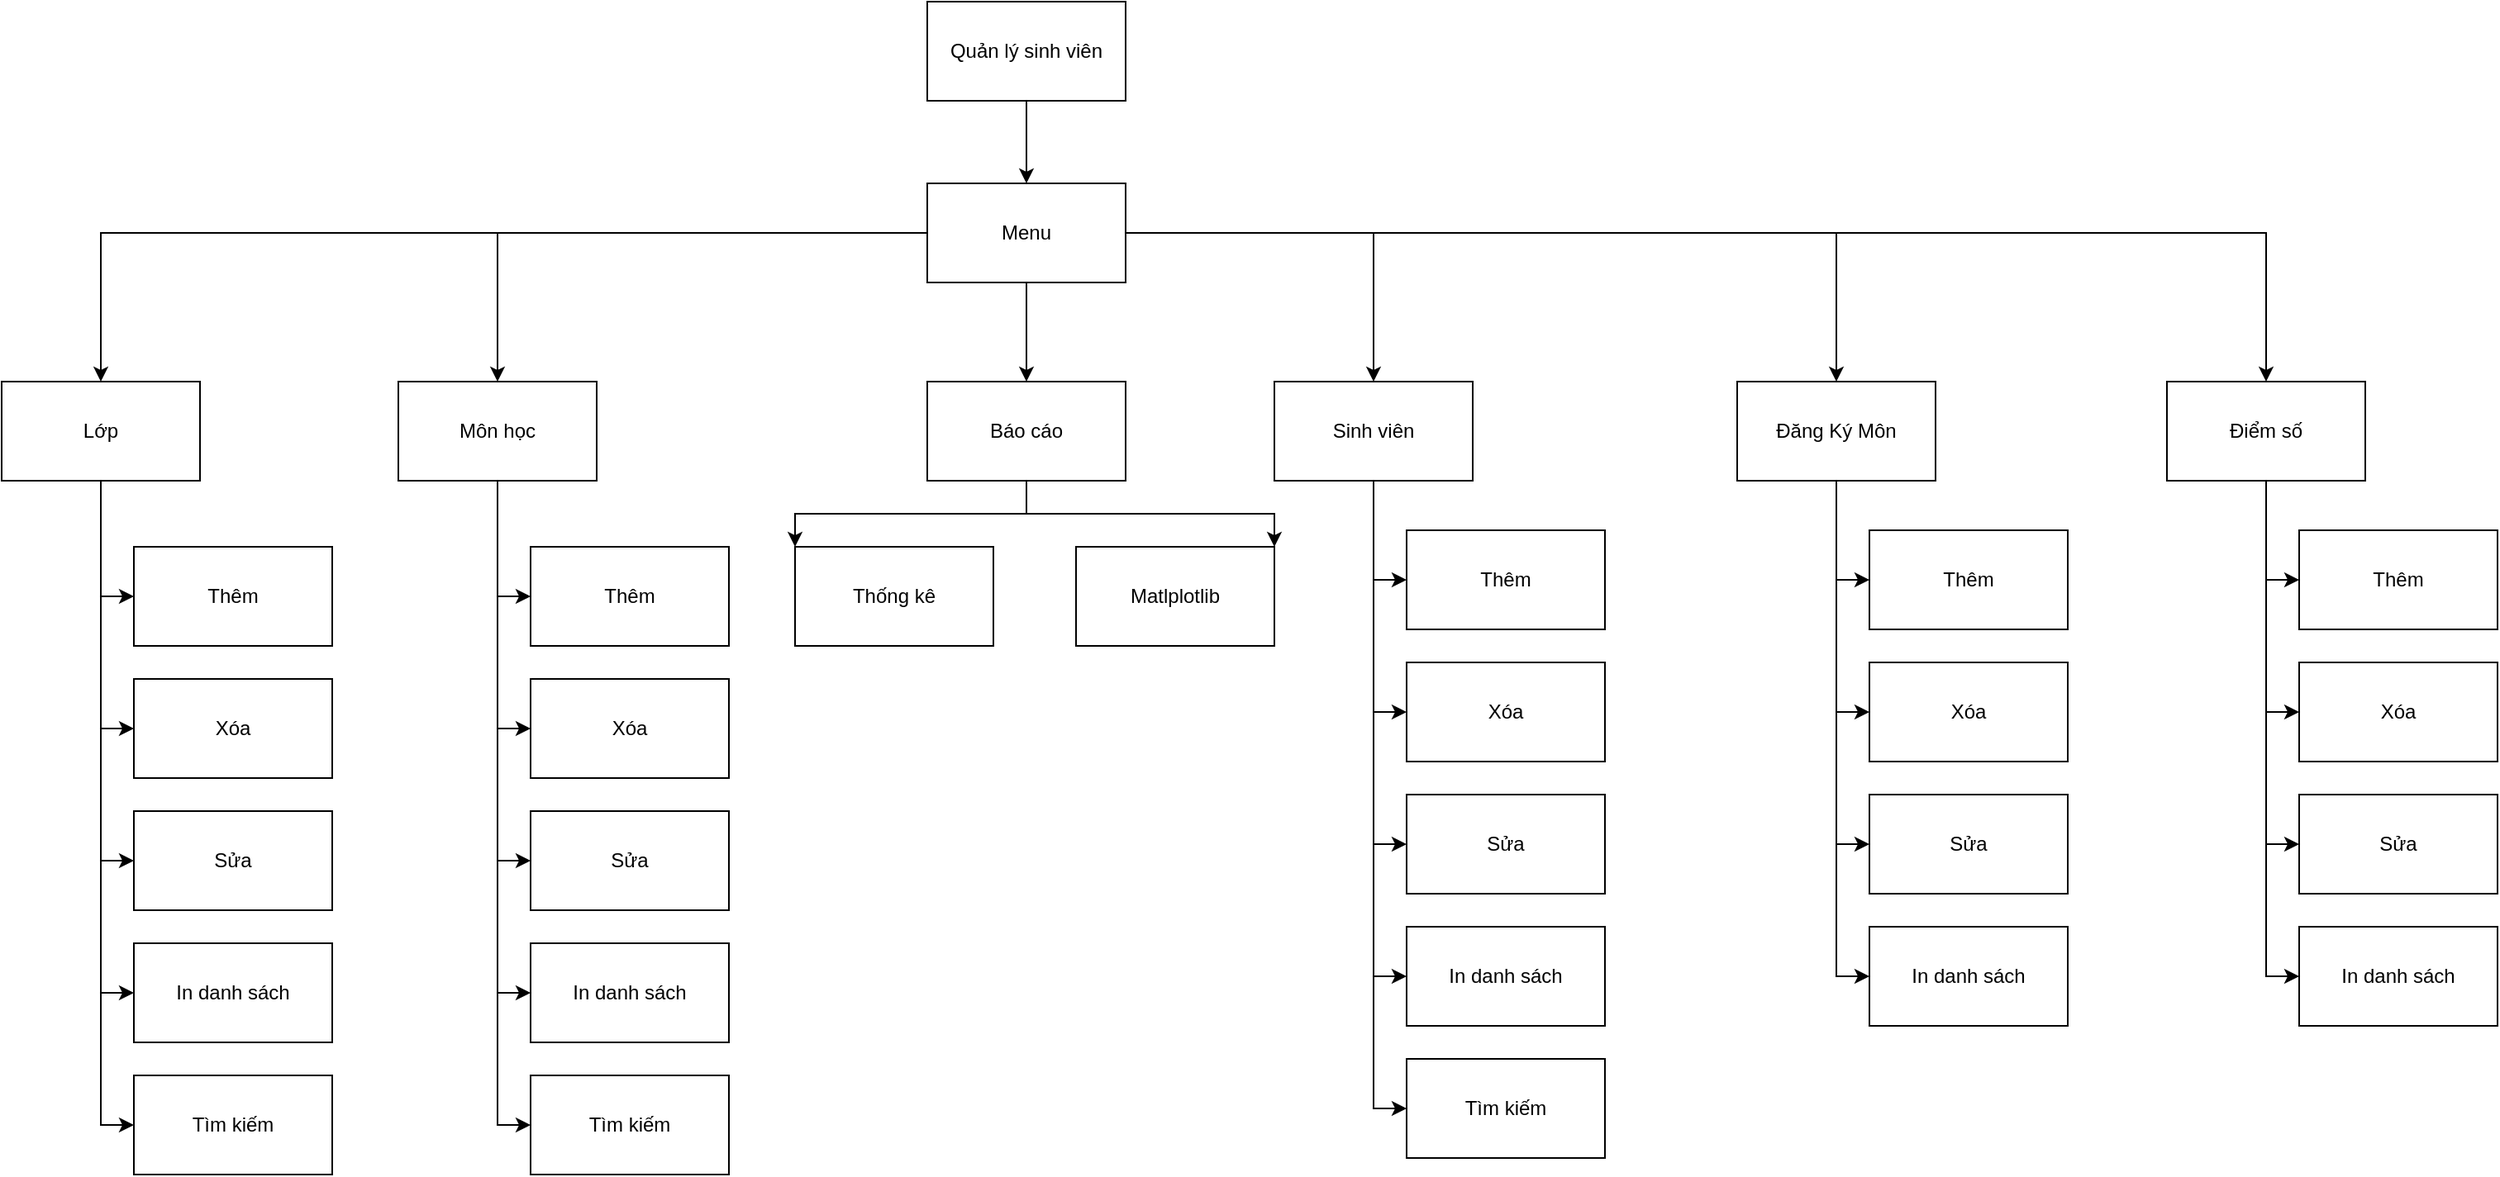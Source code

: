 <mxfile version="21.2.1" type="device">
  <diagram name="Page-1" id="wdFTNs8ALIOl7Ynh_IPu">
    <mxGraphModel dx="2693" dy="750" grid="1" gridSize="10" guides="1" tooltips="1" connect="1" arrows="1" fold="1" page="1" pageScale="1" pageWidth="850" pageHeight="1100" math="0" shadow="0">
      <root>
        <mxCell id="0" />
        <mxCell id="1" parent="0" />
        <mxCell id="gOiIt8fCFuu5Qc88_Txi-9" style="edgeStyle=orthogonalEdgeStyle;rounded=0;orthogonalLoop=1;jettySize=auto;html=1;entryX=0.5;entryY=0;entryDx=0;entryDy=0;" edge="1" parent="1" source="gOiIt8fCFuu5Qc88_Txi-2" target="gOiIt8fCFuu5Qc88_Txi-3">
          <mxGeometry relative="1" as="geometry" />
        </mxCell>
        <mxCell id="gOiIt8fCFuu5Qc88_Txi-2" value="Quản lý sinh viên" style="rounded=0;whiteSpace=wrap;html=1;" vertex="1" parent="1">
          <mxGeometry x="330" y="150" width="120" height="60" as="geometry" />
        </mxCell>
        <mxCell id="gOiIt8fCFuu5Qc88_Txi-10" style="edgeStyle=orthogonalEdgeStyle;rounded=0;orthogonalLoop=1;jettySize=auto;html=1;entryX=0.5;entryY=0;entryDx=0;entryDy=0;" edge="1" parent="1" source="gOiIt8fCFuu5Qc88_Txi-3" target="gOiIt8fCFuu5Qc88_Txi-4">
          <mxGeometry relative="1" as="geometry">
            <mxPoint x="240" y="370" as="targetPoint" />
          </mxGeometry>
        </mxCell>
        <mxCell id="gOiIt8fCFuu5Qc88_Txi-11" style="edgeStyle=orthogonalEdgeStyle;rounded=0;orthogonalLoop=1;jettySize=auto;html=1;entryX=0.5;entryY=0;entryDx=0;entryDy=0;" edge="1" parent="1" source="gOiIt8fCFuu5Qc88_Txi-3" target="gOiIt8fCFuu5Qc88_Txi-5">
          <mxGeometry relative="1" as="geometry" />
        </mxCell>
        <mxCell id="gOiIt8fCFuu5Qc88_Txi-12" style="edgeStyle=orthogonalEdgeStyle;rounded=0;orthogonalLoop=1;jettySize=auto;html=1;" edge="1" parent="1" source="gOiIt8fCFuu5Qc88_Txi-3" target="gOiIt8fCFuu5Qc88_Txi-6">
          <mxGeometry relative="1" as="geometry" />
        </mxCell>
        <mxCell id="gOiIt8fCFuu5Qc88_Txi-13" style="edgeStyle=orthogonalEdgeStyle;rounded=0;orthogonalLoop=1;jettySize=auto;html=1;entryX=0.5;entryY=0;entryDx=0;entryDy=0;" edge="1" parent="1" source="gOiIt8fCFuu5Qc88_Txi-3" target="gOiIt8fCFuu5Qc88_Txi-7">
          <mxGeometry relative="1" as="geometry" />
        </mxCell>
        <mxCell id="gOiIt8fCFuu5Qc88_Txi-14" style="edgeStyle=orthogonalEdgeStyle;rounded=0;orthogonalLoop=1;jettySize=auto;html=1;" edge="1" parent="1" source="gOiIt8fCFuu5Qc88_Txi-3" target="gOiIt8fCFuu5Qc88_Txi-8">
          <mxGeometry relative="1" as="geometry" />
        </mxCell>
        <mxCell id="gOiIt8fCFuu5Qc88_Txi-71" style="edgeStyle=orthogonalEdgeStyle;rounded=0;orthogonalLoop=1;jettySize=auto;html=1;entryX=0.5;entryY=0;entryDx=0;entryDy=0;" edge="1" parent="1" source="gOiIt8fCFuu5Qc88_Txi-3" target="gOiIt8fCFuu5Qc88_Txi-69">
          <mxGeometry relative="1" as="geometry" />
        </mxCell>
        <mxCell id="gOiIt8fCFuu5Qc88_Txi-3" value="Menu" style="rounded=0;whiteSpace=wrap;html=1;" vertex="1" parent="1">
          <mxGeometry x="330" y="260" width="120" height="60" as="geometry" />
        </mxCell>
        <mxCell id="gOiIt8fCFuu5Qc88_Txi-42" style="edgeStyle=orthogonalEdgeStyle;rounded=0;orthogonalLoop=1;jettySize=auto;html=1;entryX=0;entryY=0.5;entryDx=0;entryDy=0;" edge="1" parent="1" source="gOiIt8fCFuu5Qc88_Txi-4" target="gOiIt8fCFuu5Qc88_Txi-19">
          <mxGeometry relative="1" as="geometry" />
        </mxCell>
        <mxCell id="gOiIt8fCFuu5Qc88_Txi-43" style="edgeStyle=orthogonalEdgeStyle;rounded=0;orthogonalLoop=1;jettySize=auto;html=1;entryX=0;entryY=0.5;entryDx=0;entryDy=0;" edge="1" parent="1" source="gOiIt8fCFuu5Qc88_Txi-4" target="gOiIt8fCFuu5Qc88_Txi-20">
          <mxGeometry relative="1" as="geometry" />
        </mxCell>
        <mxCell id="gOiIt8fCFuu5Qc88_Txi-44" style="edgeStyle=orthogonalEdgeStyle;rounded=0;orthogonalLoop=1;jettySize=auto;html=1;entryX=0;entryY=0.5;entryDx=0;entryDy=0;" edge="1" parent="1" source="gOiIt8fCFuu5Qc88_Txi-4" target="gOiIt8fCFuu5Qc88_Txi-21">
          <mxGeometry relative="1" as="geometry" />
        </mxCell>
        <mxCell id="gOiIt8fCFuu5Qc88_Txi-50" style="edgeStyle=orthogonalEdgeStyle;rounded=0;orthogonalLoop=1;jettySize=auto;html=1;entryX=0;entryY=0.5;entryDx=0;entryDy=0;" edge="1" parent="1" source="gOiIt8fCFuu5Qc88_Txi-4" target="gOiIt8fCFuu5Qc88_Txi-22">
          <mxGeometry relative="1" as="geometry" />
        </mxCell>
        <mxCell id="gOiIt8fCFuu5Qc88_Txi-67" style="edgeStyle=orthogonalEdgeStyle;rounded=0;orthogonalLoop=1;jettySize=auto;html=1;entryX=0;entryY=0.5;entryDx=0;entryDy=0;" edge="1" parent="1" source="gOiIt8fCFuu5Qc88_Txi-4" target="gOiIt8fCFuu5Qc88_Txi-64">
          <mxGeometry relative="1" as="geometry" />
        </mxCell>
        <mxCell id="gOiIt8fCFuu5Qc88_Txi-4" value="Môn học" style="rounded=0;whiteSpace=wrap;html=1;" vertex="1" parent="1">
          <mxGeometry x="10" y="380" width="120" height="60" as="geometry" />
        </mxCell>
        <mxCell id="gOiIt8fCFuu5Qc88_Txi-46" style="edgeStyle=orthogonalEdgeStyle;rounded=0;orthogonalLoop=1;jettySize=auto;html=1;entryX=0;entryY=0.5;entryDx=0;entryDy=0;" edge="1" parent="1" source="gOiIt8fCFuu5Qc88_Txi-5" target="gOiIt8fCFuu5Qc88_Txi-15">
          <mxGeometry relative="1" as="geometry" />
        </mxCell>
        <mxCell id="gOiIt8fCFuu5Qc88_Txi-47" style="edgeStyle=orthogonalEdgeStyle;rounded=0;orthogonalLoop=1;jettySize=auto;html=1;entryX=0;entryY=0.5;entryDx=0;entryDy=0;" edge="1" parent="1" source="gOiIt8fCFuu5Qc88_Txi-5" target="gOiIt8fCFuu5Qc88_Txi-16">
          <mxGeometry relative="1" as="geometry" />
        </mxCell>
        <mxCell id="gOiIt8fCFuu5Qc88_Txi-48" style="edgeStyle=orthogonalEdgeStyle;rounded=0;orthogonalLoop=1;jettySize=auto;html=1;entryX=0;entryY=0.5;entryDx=0;entryDy=0;" edge="1" parent="1" source="gOiIt8fCFuu5Qc88_Txi-5" target="gOiIt8fCFuu5Qc88_Txi-17">
          <mxGeometry relative="1" as="geometry" />
        </mxCell>
        <mxCell id="gOiIt8fCFuu5Qc88_Txi-49" style="edgeStyle=orthogonalEdgeStyle;rounded=0;orthogonalLoop=1;jettySize=auto;html=1;entryX=0;entryY=0.5;entryDx=0;entryDy=0;" edge="1" parent="1" source="gOiIt8fCFuu5Qc88_Txi-5" target="gOiIt8fCFuu5Qc88_Txi-18">
          <mxGeometry relative="1" as="geometry" />
        </mxCell>
        <mxCell id="gOiIt8fCFuu5Qc88_Txi-66" style="edgeStyle=orthogonalEdgeStyle;rounded=0;orthogonalLoop=1;jettySize=auto;html=1;entryX=0;entryY=0.5;entryDx=0;entryDy=0;" edge="1" parent="1" source="gOiIt8fCFuu5Qc88_Txi-5" target="gOiIt8fCFuu5Qc88_Txi-63">
          <mxGeometry relative="1" as="geometry" />
        </mxCell>
        <mxCell id="gOiIt8fCFuu5Qc88_Txi-5" value="Lớp" style="rounded=0;whiteSpace=wrap;html=1;" vertex="1" parent="1">
          <mxGeometry x="-230" y="380" width="120" height="60" as="geometry" />
        </mxCell>
        <mxCell id="gOiIt8fCFuu5Qc88_Txi-51" style="edgeStyle=orthogonalEdgeStyle;rounded=0;orthogonalLoop=1;jettySize=auto;html=1;entryX=0;entryY=0.5;entryDx=0;entryDy=0;" edge="1" parent="1" source="gOiIt8fCFuu5Qc88_Txi-6" target="gOiIt8fCFuu5Qc88_Txi-23">
          <mxGeometry relative="1" as="geometry" />
        </mxCell>
        <mxCell id="gOiIt8fCFuu5Qc88_Txi-52" style="edgeStyle=orthogonalEdgeStyle;rounded=0;orthogonalLoop=1;jettySize=auto;html=1;entryX=0;entryY=0.5;entryDx=0;entryDy=0;" edge="1" parent="1" source="gOiIt8fCFuu5Qc88_Txi-6" target="gOiIt8fCFuu5Qc88_Txi-24">
          <mxGeometry relative="1" as="geometry" />
        </mxCell>
        <mxCell id="gOiIt8fCFuu5Qc88_Txi-53" style="edgeStyle=orthogonalEdgeStyle;rounded=0;orthogonalLoop=1;jettySize=auto;html=1;entryX=0;entryY=0.5;entryDx=0;entryDy=0;" edge="1" parent="1" source="gOiIt8fCFuu5Qc88_Txi-6" target="gOiIt8fCFuu5Qc88_Txi-25">
          <mxGeometry relative="1" as="geometry" />
        </mxCell>
        <mxCell id="gOiIt8fCFuu5Qc88_Txi-54" style="edgeStyle=orthogonalEdgeStyle;rounded=0;orthogonalLoop=1;jettySize=auto;html=1;entryX=0;entryY=0.5;entryDx=0;entryDy=0;" edge="1" parent="1" source="gOiIt8fCFuu5Qc88_Txi-6" target="gOiIt8fCFuu5Qc88_Txi-26">
          <mxGeometry relative="1" as="geometry" />
        </mxCell>
        <mxCell id="gOiIt8fCFuu5Qc88_Txi-68" style="edgeStyle=orthogonalEdgeStyle;rounded=0;orthogonalLoop=1;jettySize=auto;html=1;entryX=0;entryY=0.5;entryDx=0;entryDy=0;" edge="1" parent="1" source="gOiIt8fCFuu5Qc88_Txi-6" target="gOiIt8fCFuu5Qc88_Txi-65">
          <mxGeometry relative="1" as="geometry" />
        </mxCell>
        <mxCell id="gOiIt8fCFuu5Qc88_Txi-6" value="Sinh viên" style="rounded=0;whiteSpace=wrap;html=1;" vertex="1" parent="1">
          <mxGeometry x="540" y="380" width="120" height="60" as="geometry" />
        </mxCell>
        <mxCell id="gOiIt8fCFuu5Qc88_Txi-55" style="edgeStyle=orthogonalEdgeStyle;rounded=0;orthogonalLoop=1;jettySize=auto;html=1;entryX=0;entryY=0.5;entryDx=0;entryDy=0;" edge="1" parent="1" source="gOiIt8fCFuu5Qc88_Txi-7" target="gOiIt8fCFuu5Qc88_Txi-27">
          <mxGeometry relative="1" as="geometry" />
        </mxCell>
        <mxCell id="gOiIt8fCFuu5Qc88_Txi-56" style="edgeStyle=orthogonalEdgeStyle;rounded=0;orthogonalLoop=1;jettySize=auto;html=1;entryX=0;entryY=0.5;entryDx=0;entryDy=0;" edge="1" parent="1" source="gOiIt8fCFuu5Qc88_Txi-7" target="gOiIt8fCFuu5Qc88_Txi-28">
          <mxGeometry relative="1" as="geometry" />
        </mxCell>
        <mxCell id="gOiIt8fCFuu5Qc88_Txi-57" style="edgeStyle=orthogonalEdgeStyle;rounded=0;orthogonalLoop=1;jettySize=auto;html=1;entryX=0;entryY=0.5;entryDx=0;entryDy=0;" edge="1" parent="1" source="gOiIt8fCFuu5Qc88_Txi-7" target="gOiIt8fCFuu5Qc88_Txi-29">
          <mxGeometry relative="1" as="geometry" />
        </mxCell>
        <mxCell id="gOiIt8fCFuu5Qc88_Txi-58" style="edgeStyle=orthogonalEdgeStyle;rounded=0;orthogonalLoop=1;jettySize=auto;html=1;entryX=0;entryY=0.5;entryDx=0;entryDy=0;" edge="1" parent="1" source="gOiIt8fCFuu5Qc88_Txi-7" target="gOiIt8fCFuu5Qc88_Txi-30">
          <mxGeometry relative="1" as="geometry" />
        </mxCell>
        <mxCell id="gOiIt8fCFuu5Qc88_Txi-7" value="Đăng Ký Môn" style="rounded=0;whiteSpace=wrap;html=1;" vertex="1" parent="1">
          <mxGeometry x="820" y="380" width="120" height="60" as="geometry" />
        </mxCell>
        <mxCell id="gOiIt8fCFuu5Qc88_Txi-59" style="edgeStyle=orthogonalEdgeStyle;rounded=0;orthogonalLoop=1;jettySize=auto;html=1;entryX=0;entryY=0.5;entryDx=0;entryDy=0;" edge="1" parent="1" source="gOiIt8fCFuu5Qc88_Txi-8" target="gOiIt8fCFuu5Qc88_Txi-31">
          <mxGeometry relative="1" as="geometry" />
        </mxCell>
        <mxCell id="gOiIt8fCFuu5Qc88_Txi-60" style="edgeStyle=orthogonalEdgeStyle;rounded=0;orthogonalLoop=1;jettySize=auto;html=1;entryX=0;entryY=0.5;entryDx=0;entryDy=0;" edge="1" parent="1" source="gOiIt8fCFuu5Qc88_Txi-8" target="gOiIt8fCFuu5Qc88_Txi-32">
          <mxGeometry relative="1" as="geometry" />
        </mxCell>
        <mxCell id="gOiIt8fCFuu5Qc88_Txi-61" style="edgeStyle=orthogonalEdgeStyle;rounded=0;orthogonalLoop=1;jettySize=auto;html=1;entryX=0;entryY=0.5;entryDx=0;entryDy=0;" edge="1" parent="1" source="gOiIt8fCFuu5Qc88_Txi-8" target="gOiIt8fCFuu5Qc88_Txi-33">
          <mxGeometry relative="1" as="geometry" />
        </mxCell>
        <mxCell id="gOiIt8fCFuu5Qc88_Txi-62" style="edgeStyle=orthogonalEdgeStyle;rounded=0;orthogonalLoop=1;jettySize=auto;html=1;entryX=0;entryY=0.5;entryDx=0;entryDy=0;" edge="1" parent="1" source="gOiIt8fCFuu5Qc88_Txi-8" target="gOiIt8fCFuu5Qc88_Txi-34">
          <mxGeometry relative="1" as="geometry" />
        </mxCell>
        <mxCell id="gOiIt8fCFuu5Qc88_Txi-8" value="Điểm số" style="rounded=0;whiteSpace=wrap;html=1;" vertex="1" parent="1">
          <mxGeometry x="1080" y="380" width="120" height="60" as="geometry" />
        </mxCell>
        <mxCell id="gOiIt8fCFuu5Qc88_Txi-15" value="Thêm" style="rounded=0;whiteSpace=wrap;html=1;" vertex="1" parent="1">
          <mxGeometry x="-150" y="480" width="120" height="60" as="geometry" />
        </mxCell>
        <mxCell id="gOiIt8fCFuu5Qc88_Txi-16" value="Xóa" style="rounded=0;whiteSpace=wrap;html=1;" vertex="1" parent="1">
          <mxGeometry x="-150" y="560" width="120" height="60" as="geometry" />
        </mxCell>
        <mxCell id="gOiIt8fCFuu5Qc88_Txi-17" value="Sửa" style="rounded=0;whiteSpace=wrap;html=1;" vertex="1" parent="1">
          <mxGeometry x="-150" y="640" width="120" height="60" as="geometry" />
        </mxCell>
        <mxCell id="gOiIt8fCFuu5Qc88_Txi-18" value="In danh sách" style="rounded=0;whiteSpace=wrap;html=1;" vertex="1" parent="1">
          <mxGeometry x="-150" y="720" width="120" height="60" as="geometry" />
        </mxCell>
        <mxCell id="gOiIt8fCFuu5Qc88_Txi-19" value="Thêm" style="rounded=0;whiteSpace=wrap;html=1;" vertex="1" parent="1">
          <mxGeometry x="90" y="480" width="120" height="60" as="geometry" />
        </mxCell>
        <mxCell id="gOiIt8fCFuu5Qc88_Txi-20" value="Xóa" style="rounded=0;whiteSpace=wrap;html=1;" vertex="1" parent="1">
          <mxGeometry x="90" y="560" width="120" height="60" as="geometry" />
        </mxCell>
        <mxCell id="gOiIt8fCFuu5Qc88_Txi-21" value="Sửa" style="rounded=0;whiteSpace=wrap;html=1;" vertex="1" parent="1">
          <mxGeometry x="90" y="640" width="120" height="60" as="geometry" />
        </mxCell>
        <mxCell id="gOiIt8fCFuu5Qc88_Txi-22" value="In danh sách" style="rounded=0;whiteSpace=wrap;html=1;" vertex="1" parent="1">
          <mxGeometry x="90" y="720" width="120" height="60" as="geometry" />
        </mxCell>
        <mxCell id="gOiIt8fCFuu5Qc88_Txi-23" value="Thêm" style="rounded=0;whiteSpace=wrap;html=1;" vertex="1" parent="1">
          <mxGeometry x="620" y="470" width="120" height="60" as="geometry" />
        </mxCell>
        <mxCell id="gOiIt8fCFuu5Qc88_Txi-24" value="Xóa" style="rounded=0;whiteSpace=wrap;html=1;" vertex="1" parent="1">
          <mxGeometry x="620" y="550" width="120" height="60" as="geometry" />
        </mxCell>
        <mxCell id="gOiIt8fCFuu5Qc88_Txi-25" value="Sửa" style="rounded=0;whiteSpace=wrap;html=1;" vertex="1" parent="1">
          <mxGeometry x="620" y="630" width="120" height="60" as="geometry" />
        </mxCell>
        <mxCell id="gOiIt8fCFuu5Qc88_Txi-26" value="In danh sách" style="rounded=0;whiteSpace=wrap;html=1;" vertex="1" parent="1">
          <mxGeometry x="620" y="710" width="120" height="60" as="geometry" />
        </mxCell>
        <mxCell id="gOiIt8fCFuu5Qc88_Txi-27" value="Thêm" style="rounded=0;whiteSpace=wrap;html=1;" vertex="1" parent="1">
          <mxGeometry x="900" y="470" width="120" height="60" as="geometry" />
        </mxCell>
        <mxCell id="gOiIt8fCFuu5Qc88_Txi-28" value="Xóa" style="rounded=0;whiteSpace=wrap;html=1;" vertex="1" parent="1">
          <mxGeometry x="900" y="550" width="120" height="60" as="geometry" />
        </mxCell>
        <mxCell id="gOiIt8fCFuu5Qc88_Txi-29" value="Sửa" style="rounded=0;whiteSpace=wrap;html=1;" vertex="1" parent="1">
          <mxGeometry x="900" y="630" width="120" height="60" as="geometry" />
        </mxCell>
        <mxCell id="gOiIt8fCFuu5Qc88_Txi-30" value="In danh sách" style="rounded=0;whiteSpace=wrap;html=1;" vertex="1" parent="1">
          <mxGeometry x="900" y="710" width="120" height="60" as="geometry" />
        </mxCell>
        <mxCell id="gOiIt8fCFuu5Qc88_Txi-31" value="Thêm" style="rounded=0;whiteSpace=wrap;html=1;" vertex="1" parent="1">
          <mxGeometry x="1160" y="470" width="120" height="60" as="geometry" />
        </mxCell>
        <mxCell id="gOiIt8fCFuu5Qc88_Txi-32" value="Xóa" style="rounded=0;whiteSpace=wrap;html=1;" vertex="1" parent="1">
          <mxGeometry x="1160" y="550" width="120" height="60" as="geometry" />
        </mxCell>
        <mxCell id="gOiIt8fCFuu5Qc88_Txi-33" value="Sửa" style="rounded=0;whiteSpace=wrap;html=1;" vertex="1" parent="1">
          <mxGeometry x="1160" y="630" width="120" height="60" as="geometry" />
        </mxCell>
        <mxCell id="gOiIt8fCFuu5Qc88_Txi-34" value="In danh sách" style="rounded=0;whiteSpace=wrap;html=1;" vertex="1" parent="1">
          <mxGeometry x="1160" y="710" width="120" height="60" as="geometry" />
        </mxCell>
        <mxCell id="gOiIt8fCFuu5Qc88_Txi-63" value="Tìm kiếm" style="rounded=0;whiteSpace=wrap;html=1;" vertex="1" parent="1">
          <mxGeometry x="-150" y="800" width="120" height="60" as="geometry" />
        </mxCell>
        <mxCell id="gOiIt8fCFuu5Qc88_Txi-64" value="Tìm kiếm" style="rounded=0;whiteSpace=wrap;html=1;" vertex="1" parent="1">
          <mxGeometry x="90" y="800" width="120" height="60" as="geometry" />
        </mxCell>
        <mxCell id="gOiIt8fCFuu5Qc88_Txi-65" value="Tìm kiếm" style="rounded=0;whiteSpace=wrap;html=1;" vertex="1" parent="1">
          <mxGeometry x="620" y="790" width="120" height="60" as="geometry" />
        </mxCell>
        <mxCell id="gOiIt8fCFuu5Qc88_Txi-74" style="edgeStyle=orthogonalEdgeStyle;rounded=0;orthogonalLoop=1;jettySize=auto;html=1;entryX=0;entryY=0;entryDx=0;entryDy=0;" edge="1" parent="1" source="gOiIt8fCFuu5Qc88_Txi-69" target="gOiIt8fCFuu5Qc88_Txi-72">
          <mxGeometry relative="1" as="geometry" />
        </mxCell>
        <mxCell id="gOiIt8fCFuu5Qc88_Txi-75" style="edgeStyle=orthogonalEdgeStyle;rounded=0;orthogonalLoop=1;jettySize=auto;html=1;entryX=1;entryY=0;entryDx=0;entryDy=0;" edge="1" parent="1" source="gOiIt8fCFuu5Qc88_Txi-69" target="gOiIt8fCFuu5Qc88_Txi-73">
          <mxGeometry relative="1" as="geometry" />
        </mxCell>
        <mxCell id="gOiIt8fCFuu5Qc88_Txi-69" value="Báo cáo" style="rounded=0;whiteSpace=wrap;html=1;" vertex="1" parent="1">
          <mxGeometry x="330" y="380" width="120" height="60" as="geometry" />
        </mxCell>
        <mxCell id="gOiIt8fCFuu5Qc88_Txi-72" value="Thống kê" style="rounded=0;whiteSpace=wrap;html=1;" vertex="1" parent="1">
          <mxGeometry x="250" y="480" width="120" height="60" as="geometry" />
        </mxCell>
        <mxCell id="gOiIt8fCFuu5Qc88_Txi-73" value="Matlplotlib" style="rounded=0;whiteSpace=wrap;html=1;" vertex="1" parent="1">
          <mxGeometry x="420" y="480" width="120" height="60" as="geometry" />
        </mxCell>
      </root>
    </mxGraphModel>
  </diagram>
</mxfile>
